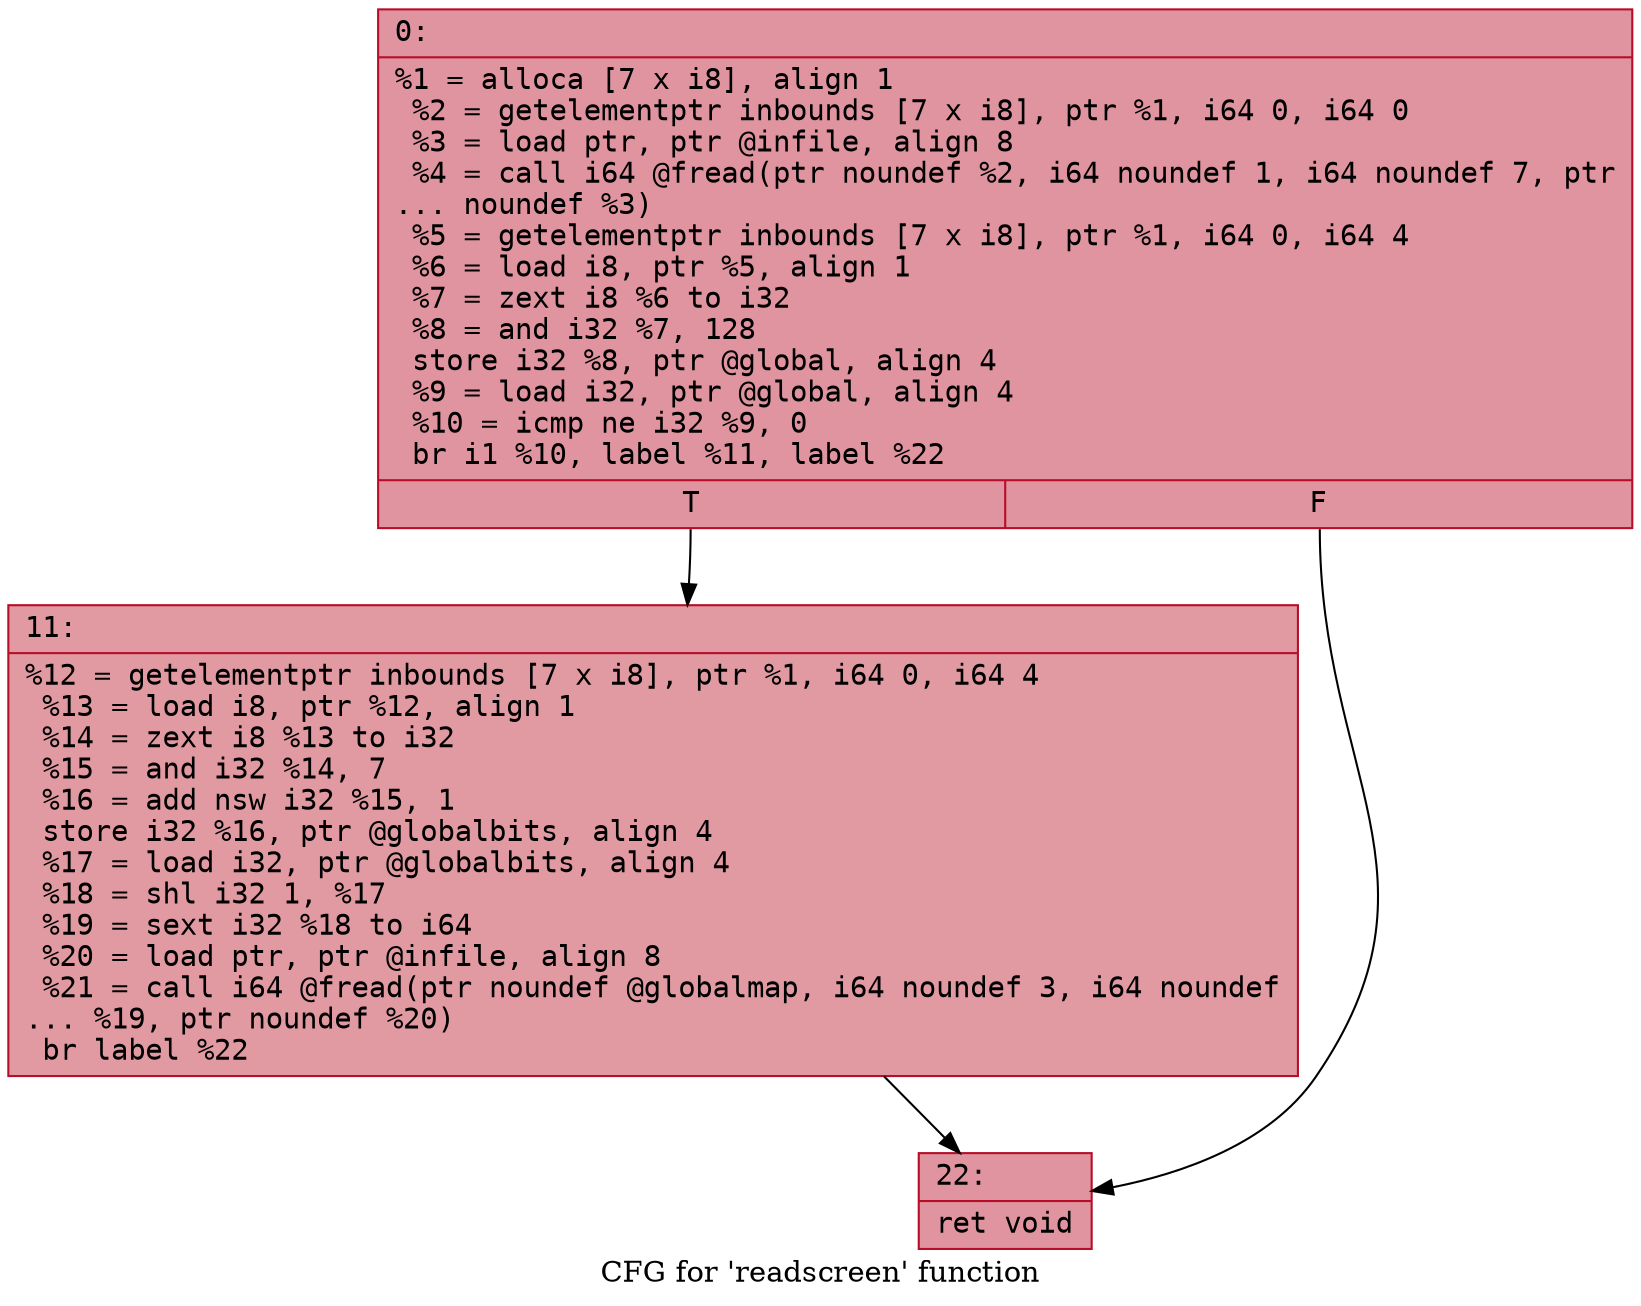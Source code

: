 digraph "CFG for 'readscreen' function" {
	label="CFG for 'readscreen' function";

	Node0x600003633b10 [shape=record,color="#b70d28ff", style=filled, fillcolor="#b70d2870" fontname="Courier",label="{0:\l|  %1 = alloca [7 x i8], align 1\l  %2 = getelementptr inbounds [7 x i8], ptr %1, i64 0, i64 0\l  %3 = load ptr, ptr @infile, align 8\l  %4 = call i64 @fread(ptr noundef %2, i64 noundef 1, i64 noundef 7, ptr\l... noundef %3)\l  %5 = getelementptr inbounds [7 x i8], ptr %1, i64 0, i64 4\l  %6 = load i8, ptr %5, align 1\l  %7 = zext i8 %6 to i32\l  %8 = and i32 %7, 128\l  store i32 %8, ptr @global, align 4\l  %9 = load i32, ptr @global, align 4\l  %10 = icmp ne i32 %9, 0\l  br i1 %10, label %11, label %22\l|{<s0>T|<s1>F}}"];
	Node0x600003633b10:s0 -> Node0x600003633b60[tooltip="0 -> 11\nProbability 62.50%" ];
	Node0x600003633b10:s1 -> Node0x600003633bb0[tooltip="0 -> 22\nProbability 37.50%" ];
	Node0x600003633b60 [shape=record,color="#b70d28ff", style=filled, fillcolor="#bb1b2c70" fontname="Courier",label="{11:\l|  %12 = getelementptr inbounds [7 x i8], ptr %1, i64 0, i64 4\l  %13 = load i8, ptr %12, align 1\l  %14 = zext i8 %13 to i32\l  %15 = and i32 %14, 7\l  %16 = add nsw i32 %15, 1\l  store i32 %16, ptr @globalbits, align 4\l  %17 = load i32, ptr @globalbits, align 4\l  %18 = shl i32 1, %17\l  %19 = sext i32 %18 to i64\l  %20 = load ptr, ptr @infile, align 8\l  %21 = call i64 @fread(ptr noundef @globalmap, i64 noundef 3, i64 noundef\l... %19, ptr noundef %20)\l  br label %22\l}"];
	Node0x600003633b60 -> Node0x600003633bb0[tooltip="11 -> 22\nProbability 100.00%" ];
	Node0x600003633bb0 [shape=record,color="#b70d28ff", style=filled, fillcolor="#b70d2870" fontname="Courier",label="{22:\l|  ret void\l}"];
}
